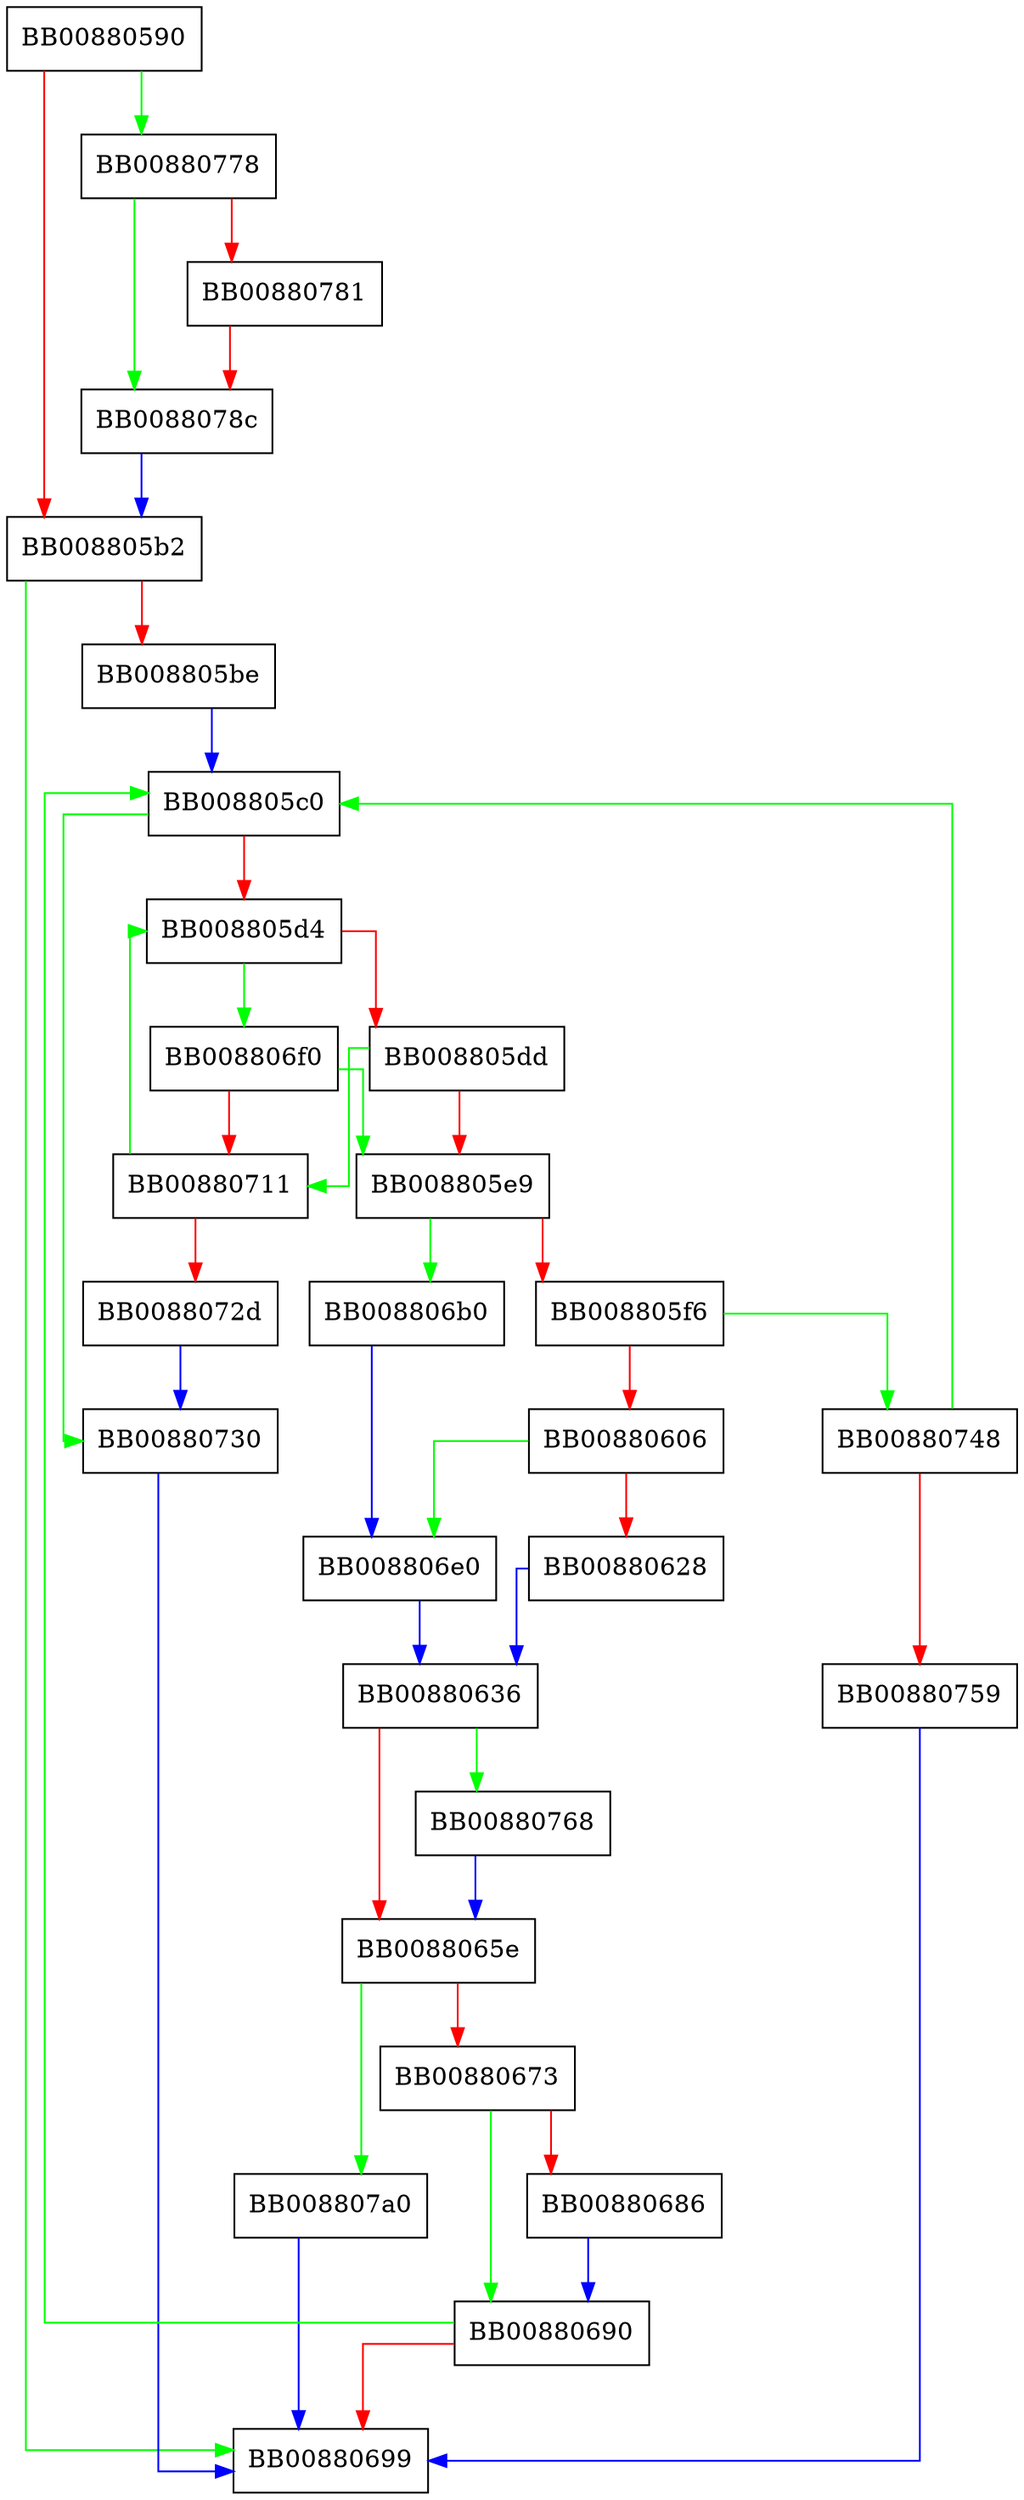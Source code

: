digraph _IO_file_xsgetn {
  node [shape="box"];
  graph [splines=ortho];
  BB00880590 -> BB00880778 [color="green"];
  BB00880590 -> BB008805b2 [color="red"];
  BB008805b2 -> BB00880699 [color="green"];
  BB008805b2 -> BB008805be [color="red"];
  BB008805be -> BB008805c0 [color="blue"];
  BB008805c0 -> BB00880730 [color="green"];
  BB008805c0 -> BB008805d4 [color="red"];
  BB008805d4 -> BB008806f0 [color="green"];
  BB008805d4 -> BB008805dd [color="red"];
  BB008805dd -> BB00880711 [color="green"];
  BB008805dd -> BB008805e9 [color="red"];
  BB008805e9 -> BB008806b0 [color="green"];
  BB008805e9 -> BB008805f6 [color="red"];
  BB008805f6 -> BB00880748 [color="green"];
  BB008805f6 -> BB00880606 [color="red"];
  BB00880606 -> BB008806e0 [color="green"];
  BB00880606 -> BB00880628 [color="red"];
  BB00880628 -> BB00880636 [color="blue"];
  BB00880636 -> BB00880768 [color="green"];
  BB00880636 -> BB0088065e [color="red"];
  BB0088065e -> BB008807a0 [color="green"];
  BB0088065e -> BB00880673 [color="red"];
  BB00880673 -> BB00880690 [color="green"];
  BB00880673 -> BB00880686 [color="red"];
  BB00880686 -> BB00880690 [color="blue"];
  BB00880690 -> BB008805c0 [color="green"];
  BB00880690 -> BB00880699 [color="red"];
  BB008806b0 -> BB008806e0 [color="blue"];
  BB008806e0 -> BB00880636 [color="blue"];
  BB008806f0 -> BB008805e9 [color="green"];
  BB008806f0 -> BB00880711 [color="red"];
  BB00880711 -> BB008805d4 [color="green"];
  BB00880711 -> BB0088072d [color="red"];
  BB0088072d -> BB00880730 [color="blue"];
  BB00880730 -> BB00880699 [color="blue"];
  BB00880748 -> BB008805c0 [color="green"];
  BB00880748 -> BB00880759 [color="red"];
  BB00880759 -> BB00880699 [color="blue"];
  BB00880768 -> BB0088065e [color="blue"];
  BB00880778 -> BB0088078c [color="green"];
  BB00880778 -> BB00880781 [color="red"];
  BB00880781 -> BB0088078c [color="red"];
  BB0088078c -> BB008805b2 [color="blue"];
  BB008807a0 -> BB00880699 [color="blue"];
}